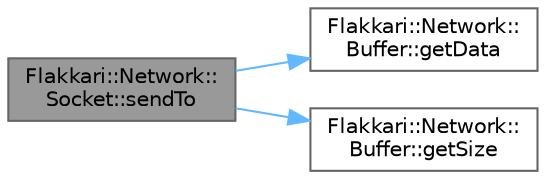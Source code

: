 digraph "Flakkari::Network::Socket::sendTo"
{
 // LATEX_PDF_SIZE
  bgcolor="transparent";
  edge [fontname=Helvetica,fontsize=10,labelfontname=Helvetica,labelfontsize=10];
  node [fontname=Helvetica,fontsize=10,shape=box,height=0.2,width=0.4];
  rankdir="LR";
  Node1 [id="Node000001",label="Flakkari::Network::\lSocket::sendTo",height=0.2,width=0.4,color="gray40", fillcolor="grey60", style="filled", fontcolor="black",tooltip="Send data to the socket. This function is only used by UDP sockets."];
  Node1 -> Node2 [id="edge1_Node000001_Node000002",color="steelblue1",style="solid",tooltip=" "];
  Node2 [id="Node000002",label="Flakkari::Network::\lBuffer::getData",height=0.2,width=0.4,color="grey40", fillcolor="white", style="filled",URL="$d4/df8/classFlakkari_1_1Network_1_1Buffer.html#ae308d60e79fe9387b58c0cb8640e5ef7",tooltip="Get the data of the buffer."];
  Node1 -> Node3 [id="edge2_Node000001_Node000003",color="steelblue1",style="solid",tooltip=" "];
  Node3 [id="Node000003",label="Flakkari::Network::\lBuffer::getSize",height=0.2,width=0.4,color="grey40", fillcolor="white", style="filled",URL="$d4/df8/classFlakkari_1_1Network_1_1Buffer.html#a273543a4d7a5cfca6e0c8e22f14c6501",tooltip="Get the size of the buffer."];
}
